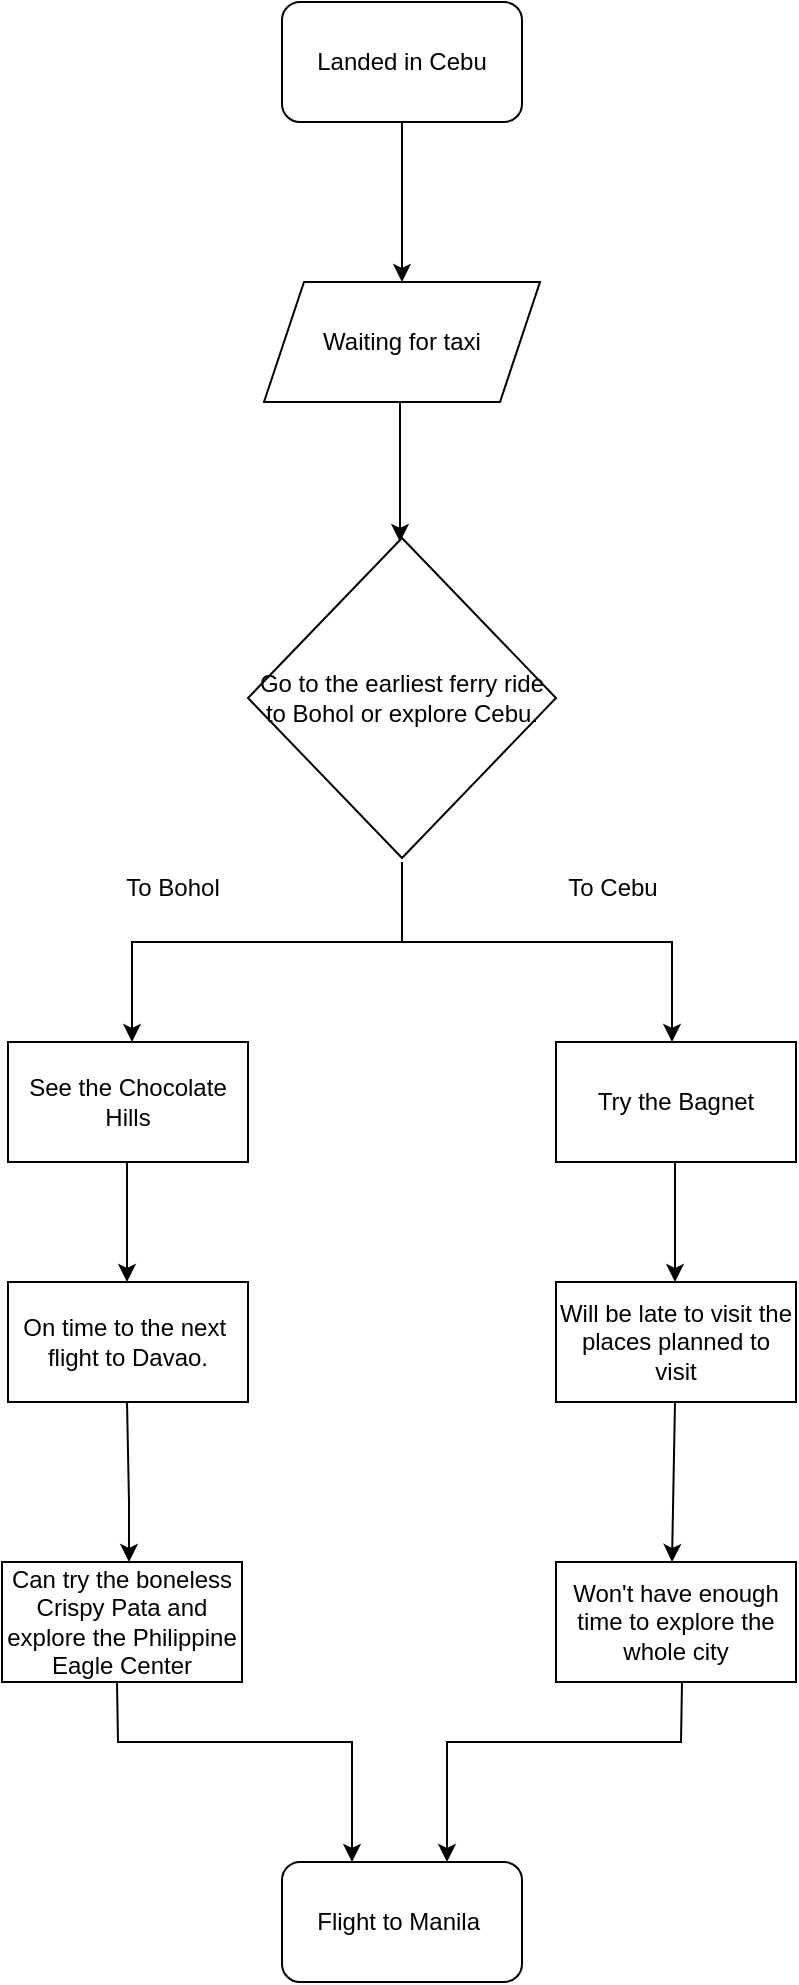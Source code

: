 <mxfile version="23.0.0" type="github">
  <diagram name="Page-1" id="6LjyqjTItmoqM_vDZdLA">
    <mxGraphModel dx="832" dy="481" grid="1" gridSize="10" guides="1" tooltips="1" connect="1" arrows="1" fold="1" page="1" pageScale="1" pageWidth="850" pageHeight="1100" math="0" shadow="0">
      <root>
        <mxCell id="0" />
        <mxCell id="1" parent="0" />
        <mxCell id="lK2Olcy0GDEomvoa2N_G-1" value="Landed in Cebu" style="rounded=1;whiteSpace=wrap;html=1;" parent="1" vertex="1">
          <mxGeometry x="365" y="30" width="120" height="60" as="geometry" />
        </mxCell>
        <mxCell id="lK2Olcy0GDEomvoa2N_G-2" value="" style="endArrow=classic;html=1;rounded=0;" parent="1" edge="1">
          <mxGeometry width="50" height="50" relative="1" as="geometry">
            <mxPoint x="425" y="90" as="sourcePoint" />
            <mxPoint x="425" y="170" as="targetPoint" />
            <Array as="points">
              <mxPoint x="425" y="140" />
            </Array>
          </mxGeometry>
        </mxCell>
        <mxCell id="lK2Olcy0GDEomvoa2N_G-3" value="Waiting for taxi" style="shape=parallelogram;perimeter=parallelogramPerimeter;whiteSpace=wrap;html=1;fixedSize=1;" parent="1" vertex="1">
          <mxGeometry x="356" y="170" width="138" height="60" as="geometry" />
        </mxCell>
        <mxCell id="lK2Olcy0GDEomvoa2N_G-7" value="" style="endArrow=classic;html=1;rounded=0;" parent="1" edge="1">
          <mxGeometry width="50" height="50" relative="1" as="geometry">
            <mxPoint x="425" y="460" as="sourcePoint" />
            <mxPoint x="290" y="550" as="targetPoint" />
            <Array as="points">
              <mxPoint x="425" y="500" />
              <mxPoint x="290" y="500" />
            </Array>
          </mxGeometry>
        </mxCell>
        <mxCell id="lK2Olcy0GDEomvoa2N_G-8" value="" style="endArrow=classic;html=1;rounded=0;" parent="1" edge="1">
          <mxGeometry width="50" height="50" relative="1" as="geometry">
            <mxPoint x="424" y="230" as="sourcePoint" />
            <mxPoint x="424" y="300" as="targetPoint" />
            <Array as="points">
              <mxPoint x="424" y="270" />
            </Array>
          </mxGeometry>
        </mxCell>
        <mxCell id="lK2Olcy0GDEomvoa2N_G-9" value="Go to the earliest ferry ride to Bohol or explore Cebu." style="rhombus;whiteSpace=wrap;html=1;" parent="1" vertex="1">
          <mxGeometry x="348" y="298" width="154" height="160" as="geometry" />
        </mxCell>
        <mxCell id="4Eo_cgK99f8jWklhc6s8-1" value="" style="endArrow=classic;html=1;rounded=0;" edge="1" parent="1">
          <mxGeometry width="50" height="50" relative="1" as="geometry">
            <mxPoint x="425" y="460" as="sourcePoint" />
            <mxPoint x="560" y="550" as="targetPoint" />
            <Array as="points">
              <mxPoint x="425" y="500" />
              <mxPoint x="560" y="500" />
            </Array>
          </mxGeometry>
        </mxCell>
        <mxCell id="4Eo_cgK99f8jWklhc6s8-2" value="To Bohol" style="text;html=1;align=center;verticalAlign=middle;resizable=0;points=[];autosize=1;strokeColor=none;fillColor=none;" vertex="1" parent="1">
          <mxGeometry x="275" y="458" width="70" height="30" as="geometry" />
        </mxCell>
        <mxCell id="4Eo_cgK99f8jWklhc6s8-3" value="To Cebu" style="text;html=1;align=center;verticalAlign=middle;resizable=0;points=[];autosize=1;strokeColor=none;fillColor=none;" vertex="1" parent="1">
          <mxGeometry x="495" y="458" width="70" height="30" as="geometry" />
        </mxCell>
        <mxCell id="4Eo_cgK99f8jWklhc6s8-5" value="See the Chocolate Hills" style="rounded=0;whiteSpace=wrap;html=1;" vertex="1" parent="1">
          <mxGeometry x="228" y="550" width="120" height="60" as="geometry" />
        </mxCell>
        <mxCell id="4Eo_cgK99f8jWklhc6s8-7" value="Try the Bagnet" style="rounded=0;whiteSpace=wrap;html=1;" vertex="1" parent="1">
          <mxGeometry x="502" y="550" width="120" height="60" as="geometry" />
        </mxCell>
        <mxCell id="4Eo_cgK99f8jWklhc6s8-8" value="" style="endArrow=classic;html=1;rounded=0;" edge="1" parent="1">
          <mxGeometry width="50" height="50" relative="1" as="geometry">
            <mxPoint x="287.5" y="610" as="sourcePoint" />
            <mxPoint x="287.5" y="670" as="targetPoint" />
          </mxGeometry>
        </mxCell>
        <mxCell id="4Eo_cgK99f8jWklhc6s8-9" value="" style="endArrow=classic;html=1;rounded=0;" edge="1" parent="1">
          <mxGeometry width="50" height="50" relative="1" as="geometry">
            <mxPoint x="561.5" y="610" as="sourcePoint" />
            <mxPoint x="561.5" y="670" as="targetPoint" />
          </mxGeometry>
        </mxCell>
        <mxCell id="4Eo_cgK99f8jWklhc6s8-13" value="" style="endArrow=classic;html=1;rounded=0;exitX=0.5;exitY=1;exitDx=0;exitDy=0;" edge="1" parent="1">
          <mxGeometry width="50" height="50" relative="1" as="geometry">
            <mxPoint x="287.5" y="730" as="sourcePoint" />
            <mxPoint x="288.5" y="810" as="targetPoint" />
            <Array as="points">
              <mxPoint x="288.5" y="780" />
            </Array>
          </mxGeometry>
        </mxCell>
        <mxCell id="4Eo_cgK99f8jWklhc6s8-14" value="" style="endArrow=classic;html=1;rounded=0;exitX=0.5;exitY=1;exitDx=0;exitDy=0;" edge="1" parent="1">
          <mxGeometry width="50" height="50" relative="1" as="geometry">
            <mxPoint x="561.5" y="730" as="sourcePoint" />
            <mxPoint x="560" y="810" as="targetPoint" />
            <Array as="points" />
          </mxGeometry>
        </mxCell>
        <mxCell id="4Eo_cgK99f8jWklhc6s8-16" value="On time to the next&amp;nbsp;&lt;br style=&quot;border-color: var(--border-color);&quot;&gt;flight to Davao." style="rounded=0;whiteSpace=wrap;html=1;" vertex="1" parent="1">
          <mxGeometry x="228" y="670" width="120" height="60" as="geometry" />
        </mxCell>
        <mxCell id="4Eo_cgK99f8jWklhc6s8-17" value="Will be late to visit the places planned to visit" style="rounded=0;whiteSpace=wrap;html=1;" vertex="1" parent="1">
          <mxGeometry x="502" y="670" width="120" height="60" as="geometry" />
        </mxCell>
        <mxCell id="4Eo_cgK99f8jWklhc6s8-18" value="Can try the boneless Crispy Pata and explore the Philippine Eagle Center" style="rounded=0;whiteSpace=wrap;html=1;" vertex="1" parent="1">
          <mxGeometry x="225" y="810" width="120" height="60" as="geometry" />
        </mxCell>
        <mxCell id="4Eo_cgK99f8jWklhc6s8-19" value="Won&#39;t have enough time to explore the whole city" style="rounded=0;whiteSpace=wrap;html=1;" vertex="1" parent="1">
          <mxGeometry x="502" y="810" width="120" height="60" as="geometry" />
        </mxCell>
        <mxCell id="4Eo_cgK99f8jWklhc6s8-20" value="" style="endArrow=classic;html=1;rounded=0;" edge="1" parent="1">
          <mxGeometry width="50" height="50" relative="1" as="geometry">
            <mxPoint x="282.5" y="870" as="sourcePoint" />
            <mxPoint x="400" y="960" as="targetPoint" />
            <Array as="points">
              <mxPoint x="283" y="900" />
              <mxPoint x="400" y="900" />
            </Array>
          </mxGeometry>
        </mxCell>
        <mxCell id="4Eo_cgK99f8jWklhc6s8-21" value="" style="endArrow=classic;html=1;rounded=0;" edge="1" parent="1">
          <mxGeometry width="50" height="50" relative="1" as="geometry">
            <mxPoint x="565" y="870" as="sourcePoint" />
            <mxPoint x="447.5" y="960" as="targetPoint" />
            <Array as="points">
              <mxPoint x="564.5" y="900" />
              <mxPoint x="447.5" y="900" />
            </Array>
          </mxGeometry>
        </mxCell>
        <mxCell id="4Eo_cgK99f8jWklhc6s8-22" value="Flight to Manila&amp;nbsp;" style="rounded=1;whiteSpace=wrap;html=1;" vertex="1" parent="1">
          <mxGeometry x="365" y="960" width="120" height="60" as="geometry" />
        </mxCell>
      </root>
    </mxGraphModel>
  </diagram>
</mxfile>
